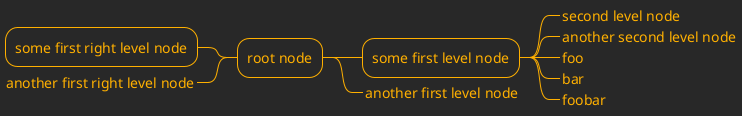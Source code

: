 ' Do not edit
' Theme Gallery
' autogenerated by script
'
@startmindmap
!theme crt-amber
+ root node
++ some first level node
+++_ second level node
+++_ another second level node
+++_ foo
+++_ bar
+++_ foobar
++_ another first level node
-- some first right level node
--_ another first right level node
@endmindmap

